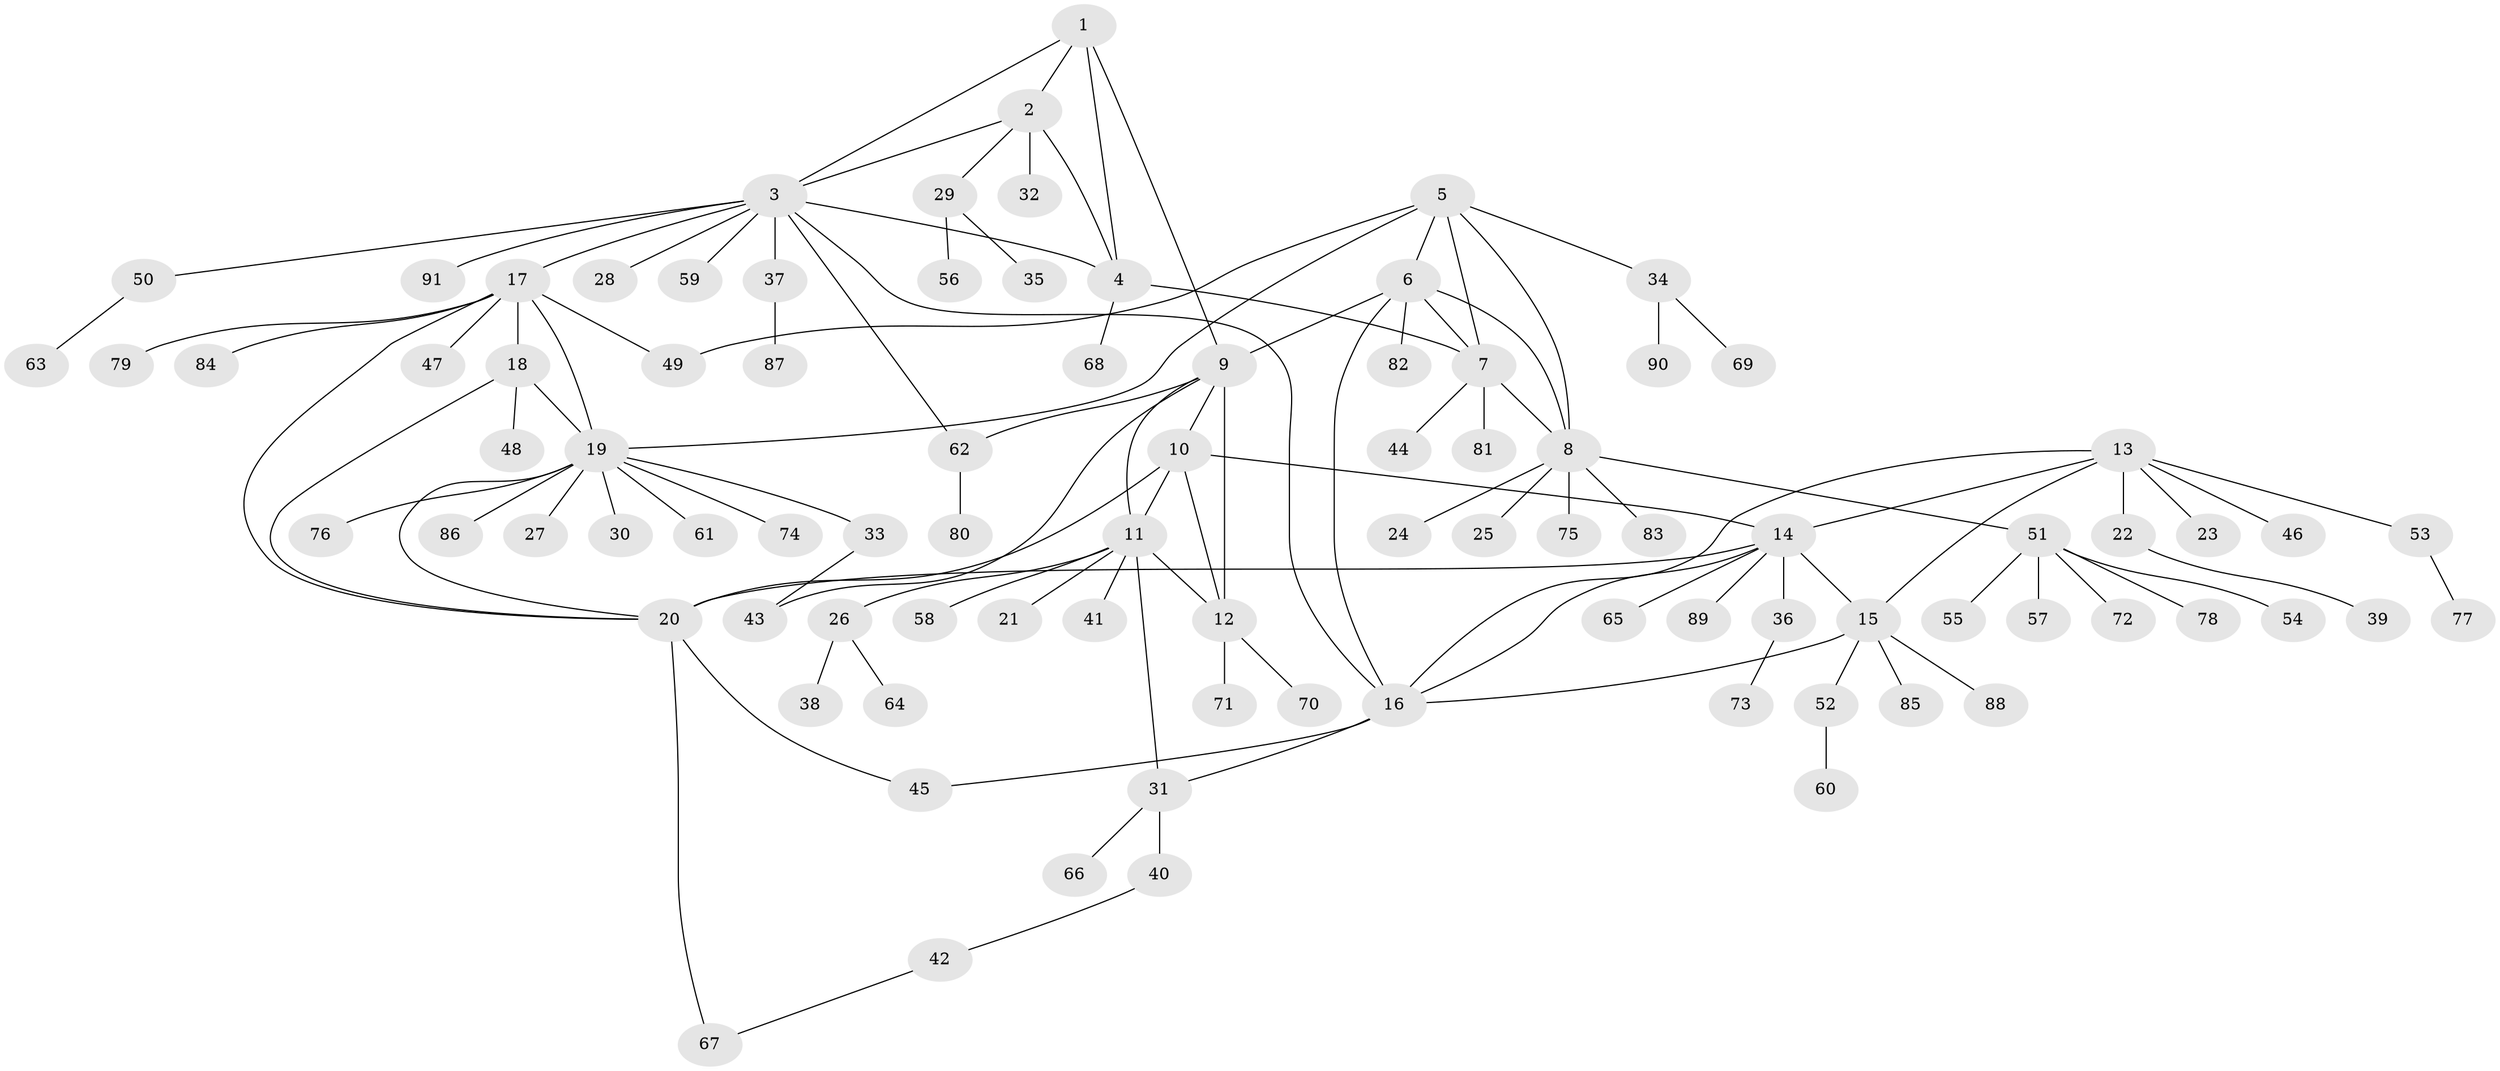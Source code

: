 // coarse degree distribution, {4: 0.1891891891891892, 8: 0.05405405405405406, 6: 0.05405405405405406, 5: 0.10810810810810811, 2: 0.21621621621621623, 11: 0.02702702702702703, 3: 0.05405405405405406, 1: 0.2972972972972973}
// Generated by graph-tools (version 1.1) at 2025/52/03/04/25 22:52:18]
// undirected, 91 vertices, 117 edges
graph export_dot {
  node [color=gray90,style=filled];
  1;
  2;
  3;
  4;
  5;
  6;
  7;
  8;
  9;
  10;
  11;
  12;
  13;
  14;
  15;
  16;
  17;
  18;
  19;
  20;
  21;
  22;
  23;
  24;
  25;
  26;
  27;
  28;
  29;
  30;
  31;
  32;
  33;
  34;
  35;
  36;
  37;
  38;
  39;
  40;
  41;
  42;
  43;
  44;
  45;
  46;
  47;
  48;
  49;
  50;
  51;
  52;
  53;
  54;
  55;
  56;
  57;
  58;
  59;
  60;
  61;
  62;
  63;
  64;
  65;
  66;
  67;
  68;
  69;
  70;
  71;
  72;
  73;
  74;
  75;
  76;
  77;
  78;
  79;
  80;
  81;
  82;
  83;
  84;
  85;
  86;
  87;
  88;
  89;
  90;
  91;
  1 -- 2;
  1 -- 3;
  1 -- 4;
  1 -- 9;
  2 -- 3;
  2 -- 4;
  2 -- 29;
  2 -- 32;
  3 -- 4;
  3 -- 16;
  3 -- 17;
  3 -- 28;
  3 -- 37;
  3 -- 50;
  3 -- 59;
  3 -- 62;
  3 -- 91;
  4 -- 7;
  4 -- 68;
  5 -- 6;
  5 -- 7;
  5 -- 8;
  5 -- 19;
  5 -- 34;
  5 -- 49;
  6 -- 7;
  6 -- 8;
  6 -- 9;
  6 -- 16;
  6 -- 82;
  7 -- 8;
  7 -- 44;
  7 -- 81;
  8 -- 24;
  8 -- 25;
  8 -- 51;
  8 -- 75;
  8 -- 83;
  9 -- 10;
  9 -- 11;
  9 -- 12;
  9 -- 43;
  9 -- 62;
  10 -- 11;
  10 -- 12;
  10 -- 14;
  10 -- 20;
  11 -- 12;
  11 -- 21;
  11 -- 26;
  11 -- 31;
  11 -- 41;
  11 -- 58;
  12 -- 70;
  12 -- 71;
  13 -- 14;
  13 -- 15;
  13 -- 16;
  13 -- 22;
  13 -- 23;
  13 -- 46;
  13 -- 53;
  14 -- 15;
  14 -- 16;
  14 -- 20;
  14 -- 36;
  14 -- 65;
  14 -- 89;
  15 -- 16;
  15 -- 52;
  15 -- 85;
  15 -- 88;
  16 -- 31;
  16 -- 45;
  17 -- 18;
  17 -- 19;
  17 -- 20;
  17 -- 47;
  17 -- 49;
  17 -- 79;
  17 -- 84;
  18 -- 19;
  18 -- 20;
  18 -- 48;
  19 -- 20;
  19 -- 27;
  19 -- 30;
  19 -- 33;
  19 -- 61;
  19 -- 74;
  19 -- 76;
  19 -- 86;
  20 -- 45;
  20 -- 67;
  22 -- 39;
  26 -- 38;
  26 -- 64;
  29 -- 35;
  29 -- 56;
  31 -- 40;
  31 -- 66;
  33 -- 43;
  34 -- 69;
  34 -- 90;
  36 -- 73;
  37 -- 87;
  40 -- 42;
  42 -- 67;
  50 -- 63;
  51 -- 54;
  51 -- 55;
  51 -- 57;
  51 -- 72;
  51 -- 78;
  52 -- 60;
  53 -- 77;
  62 -- 80;
}
